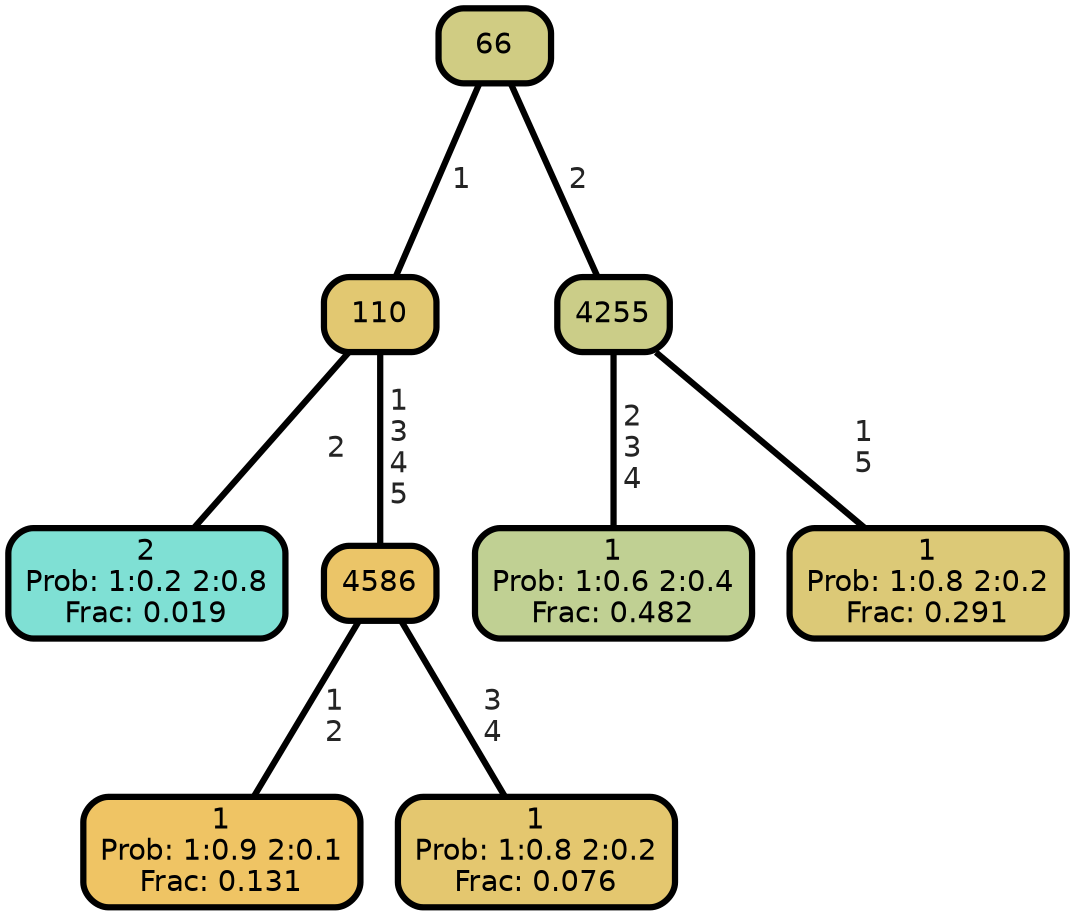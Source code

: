 graph Tree {
node [shape=box, style="filled, rounded",color="black",penwidth="3",fontcolor="black",                 fontname=helvetica] ;
graph [ranksep="0 equally", splines=straight,                 bgcolor=transparent, dpi=200] ;
edge [fontname=helvetica, fontweight=bold,fontcolor=grey14,color=black] ;
0 [label="2
Prob: 1:0.2 2:0.8
Frac: 0.019", fillcolor="#7fe0d4"] ;
1 [label="110", fillcolor="#e2c871"] ;
2 [label="1
Prob: 1:0.9 2:0.1
Frac: 0.131", fillcolor="#efc464"] ;
3 [label="4586", fillcolor="#ebc568"] ;
4 [label="1
Prob: 1:0.8 2:0.2
Frac: 0.076", fillcolor="#e4c76f"] ;
5 [label="66", fillcolor="#d0cc83"] ;
6 [label="1
Prob: 1:0.6 2:0.4
Frac: 0.482", fillcolor="#c0d093"] ;
7 [label="4255", fillcolor="#cbcd88"] ;
8 [label="1
Prob: 1:0.8 2:0.2
Frac: 0.291", fillcolor="#dcc977"] ;
1 -- 0 [label=" 2",penwidth=3] ;
1 -- 3 [label=" 1\n 3\n 4\n 5",penwidth=3] ;
3 -- 2 [label=" 1\n 2",penwidth=3] ;
3 -- 4 [label=" 3\n 4",penwidth=3] ;
5 -- 1 [label=" 1",penwidth=3] ;
5 -- 7 [label=" 2",penwidth=3] ;
7 -- 6 [label=" 2\n 3\n 4",penwidth=3] ;
7 -- 8 [label=" 1\n 5",penwidth=3] ;
{rank = same;}}